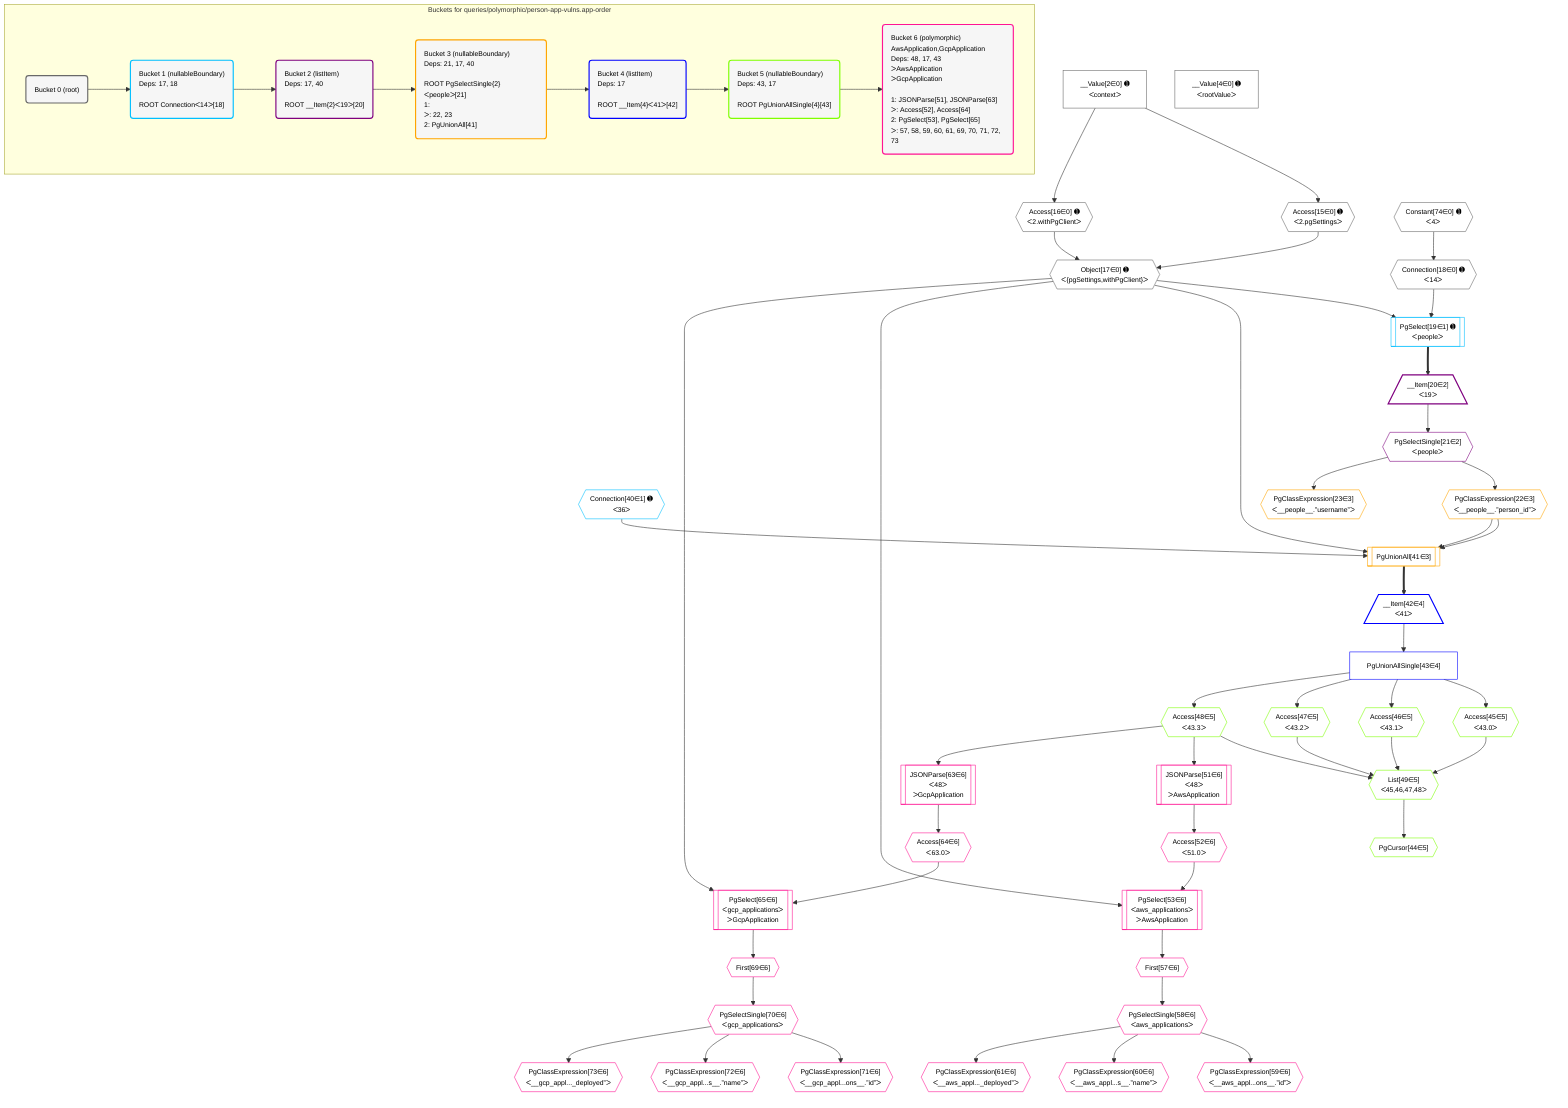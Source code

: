%%{init: {'themeVariables': { 'fontSize': '12px'}}}%%
graph TD
    classDef path fill:#eee,stroke:#000,color:#000
    classDef plan fill:#fff,stroke-width:1px,color:#000
    classDef itemplan fill:#fff,stroke-width:2px,color:#000
    classDef unbatchedplan fill:#dff,stroke-width:1px,color:#000
    classDef sideeffectplan fill:#fcc,stroke-width:2px,color:#000
    classDef bucket fill:#f6f6f6,color:#000,stroke-width:2px,text-align:left


    %% plan dependencies
    Object17{{"Object[17∈0] ➊<br />ᐸ{pgSettings,withPgClient}ᐳ"}}:::plan
    Access15{{"Access[15∈0] ➊<br />ᐸ2.pgSettingsᐳ"}}:::plan
    Access16{{"Access[16∈0] ➊<br />ᐸ2.withPgClientᐳ"}}:::plan
    Access15 & Access16 --> Object17
    __Value2["__Value[2∈0] ➊<br />ᐸcontextᐳ"]:::plan
    __Value2 --> Access15
    __Value2 --> Access16
    Connection18{{"Connection[18∈0] ➊<br />ᐸ14ᐳ"}}:::plan
    Constant74{{"Constant[74∈0] ➊<br />ᐸ4ᐳ"}}:::plan
    Constant74 --> Connection18
    __Value4["__Value[4∈0] ➊<br />ᐸrootValueᐳ"]:::plan
    PgSelect19[["PgSelect[19∈1] ➊<br />ᐸpeopleᐳ"]]:::plan
    Object17 & Connection18 --> PgSelect19
    Connection40{{"Connection[40∈1] ➊<br />ᐸ36ᐳ"}}:::plan
    __Item20[/"__Item[20∈2]<br />ᐸ19ᐳ"\]:::itemplan
    PgSelect19 ==> __Item20
    PgSelectSingle21{{"PgSelectSingle[21∈2]<br />ᐸpeopleᐳ"}}:::plan
    __Item20 --> PgSelectSingle21
    PgUnionAll41[["PgUnionAll[41∈3]"]]:::plan
    PgClassExpression22{{"PgClassExpression[22∈3]<br />ᐸ__people__.”person_id”ᐳ"}}:::plan
    Object17 & PgClassExpression22 & PgClassExpression22 & Connection40 --> PgUnionAll41
    PgSelectSingle21 --> PgClassExpression22
    PgClassExpression23{{"PgClassExpression[23∈3]<br />ᐸ__people__.”username”ᐳ"}}:::plan
    PgSelectSingle21 --> PgClassExpression23
    __Item42[/"__Item[42∈4]<br />ᐸ41ᐳ"\]:::itemplan
    PgUnionAll41 ==> __Item42
    PgUnionAllSingle43["PgUnionAllSingle[43∈4]"]:::plan
    __Item42 --> PgUnionAllSingle43
    List49{{"List[49∈5]<br />ᐸ45,46,47,48ᐳ"}}:::plan
    Access45{{"Access[45∈5]<br />ᐸ43.0ᐳ"}}:::plan
    Access46{{"Access[46∈5]<br />ᐸ43.1ᐳ"}}:::plan
    Access47{{"Access[47∈5]<br />ᐸ43.2ᐳ"}}:::plan
    Access48{{"Access[48∈5]<br />ᐸ43.3ᐳ"}}:::plan
    Access45 & Access46 & Access47 & Access48 --> List49
    PgCursor44{{"PgCursor[44∈5]"}}:::plan
    List49 --> PgCursor44
    PgUnionAllSingle43 --> Access45
    PgUnionAllSingle43 --> Access46
    PgUnionAllSingle43 --> Access47
    PgUnionAllSingle43 --> Access48
    PgSelect53[["PgSelect[53∈6]<br />ᐸaws_applicationsᐳ<br />ᐳAwsApplication"]]:::plan
    Access52{{"Access[52∈6]<br />ᐸ51.0ᐳ"}}:::plan
    Object17 & Access52 --> PgSelect53
    PgSelect65[["PgSelect[65∈6]<br />ᐸgcp_applicationsᐳ<br />ᐳGcpApplication"]]:::plan
    Access64{{"Access[64∈6]<br />ᐸ63.0ᐳ"}}:::plan
    Object17 & Access64 --> PgSelect65
    JSONParse51[["JSONParse[51∈6]<br />ᐸ48ᐳ<br />ᐳAwsApplication"]]:::plan
    Access48 --> JSONParse51
    JSONParse51 --> Access52
    First57{{"First[57∈6]"}}:::plan
    PgSelect53 --> First57
    PgSelectSingle58{{"PgSelectSingle[58∈6]<br />ᐸaws_applicationsᐳ"}}:::plan
    First57 --> PgSelectSingle58
    PgClassExpression59{{"PgClassExpression[59∈6]<br />ᐸ__aws_appl...ons__.”id”ᐳ"}}:::plan
    PgSelectSingle58 --> PgClassExpression59
    PgClassExpression60{{"PgClassExpression[60∈6]<br />ᐸ__aws_appl...s__.”name”ᐳ"}}:::plan
    PgSelectSingle58 --> PgClassExpression60
    PgClassExpression61{{"PgClassExpression[61∈6]<br />ᐸ__aws_appl..._deployed”ᐳ"}}:::plan
    PgSelectSingle58 --> PgClassExpression61
    JSONParse63[["JSONParse[63∈6]<br />ᐸ48ᐳ<br />ᐳGcpApplication"]]:::plan
    Access48 --> JSONParse63
    JSONParse63 --> Access64
    First69{{"First[69∈6]"}}:::plan
    PgSelect65 --> First69
    PgSelectSingle70{{"PgSelectSingle[70∈6]<br />ᐸgcp_applicationsᐳ"}}:::plan
    First69 --> PgSelectSingle70
    PgClassExpression71{{"PgClassExpression[71∈6]<br />ᐸ__gcp_appl...ons__.”id”ᐳ"}}:::plan
    PgSelectSingle70 --> PgClassExpression71
    PgClassExpression72{{"PgClassExpression[72∈6]<br />ᐸ__gcp_appl...s__.”name”ᐳ"}}:::plan
    PgSelectSingle70 --> PgClassExpression72
    PgClassExpression73{{"PgClassExpression[73∈6]<br />ᐸ__gcp_appl..._deployed”ᐳ"}}:::plan
    PgSelectSingle70 --> PgClassExpression73

    %% define steps

    subgraph "Buckets for queries/polymorphic/person-app-vulns.app-order"
    Bucket0("Bucket 0 (root)"):::bucket
    classDef bucket0 stroke:#696969
    class Bucket0,__Value2,__Value4,Access15,Access16,Object17,Connection18,Constant74 bucket0
    Bucket1("Bucket 1 (nullableBoundary)<br />Deps: 17, 18<br /><br />ROOT Connectionᐸ14ᐳ[18]"):::bucket
    classDef bucket1 stroke:#00bfff
    class Bucket1,PgSelect19,Connection40 bucket1
    Bucket2("Bucket 2 (listItem)<br />Deps: 17, 40<br /><br />ROOT __Item{2}ᐸ19ᐳ[20]"):::bucket
    classDef bucket2 stroke:#7f007f
    class Bucket2,__Item20,PgSelectSingle21 bucket2
    Bucket3("Bucket 3 (nullableBoundary)<br />Deps: 21, 17, 40<br /><br />ROOT PgSelectSingle{2}ᐸpeopleᐳ[21]<br />1: <br />ᐳ: 22, 23<br />2: PgUnionAll[41]"):::bucket
    classDef bucket3 stroke:#ffa500
    class Bucket3,PgClassExpression22,PgClassExpression23,PgUnionAll41 bucket3
    Bucket4("Bucket 4 (listItem)<br />Deps: 17<br /><br />ROOT __Item{4}ᐸ41ᐳ[42]"):::bucket
    classDef bucket4 stroke:#0000ff
    class Bucket4,__Item42,PgUnionAllSingle43 bucket4
    Bucket5("Bucket 5 (nullableBoundary)<br />Deps: 43, 17<br /><br />ROOT PgUnionAllSingle{4}[43]"):::bucket
    classDef bucket5 stroke:#7fff00
    class Bucket5,PgCursor44,Access45,Access46,Access47,Access48,List49 bucket5
    Bucket6("Bucket 6 (polymorphic)<br />AwsApplication,GcpApplication<br />Deps: 48, 17, 43<br />ᐳAwsApplication<br />ᐳGcpApplication<br /><br />1: JSONParse[51], JSONParse[63]<br />ᐳ: Access[52], Access[64]<br />2: PgSelect[53], PgSelect[65]<br />ᐳ: 57, 58, 59, 60, 61, 69, 70, 71, 72, 73"):::bucket
    classDef bucket6 stroke:#ff1493
    class Bucket6,JSONParse51,Access52,PgSelect53,First57,PgSelectSingle58,PgClassExpression59,PgClassExpression60,PgClassExpression61,JSONParse63,Access64,PgSelect65,First69,PgSelectSingle70,PgClassExpression71,PgClassExpression72,PgClassExpression73 bucket6
    Bucket0 --> Bucket1
    Bucket1 --> Bucket2
    Bucket2 --> Bucket3
    Bucket3 --> Bucket4
    Bucket4 --> Bucket5
    Bucket5 --> Bucket6
    end